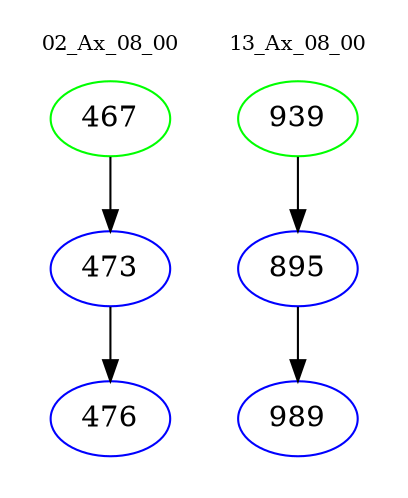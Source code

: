 digraph{
subgraph cluster_0 {
color = white
label = "02_Ax_08_00";
fontsize=10;
T0_467 [label="467", color="green"]
T0_467 -> T0_473 [color="black"]
T0_473 [label="473", color="blue"]
T0_473 -> T0_476 [color="black"]
T0_476 [label="476", color="blue"]
}
subgraph cluster_1 {
color = white
label = "13_Ax_08_00";
fontsize=10;
T1_939 [label="939", color="green"]
T1_939 -> T1_895 [color="black"]
T1_895 [label="895", color="blue"]
T1_895 -> T1_989 [color="black"]
T1_989 [label="989", color="blue"]
}
}
